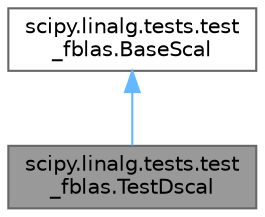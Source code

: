 digraph "scipy.linalg.tests.test_fblas.TestDscal"
{
 // LATEX_PDF_SIZE
  bgcolor="transparent";
  edge [fontname=Helvetica,fontsize=10,labelfontname=Helvetica,labelfontsize=10];
  node [fontname=Helvetica,fontsize=10,shape=box,height=0.2,width=0.4];
  Node1 [id="Node000001",label="scipy.linalg.tests.test\l_fblas.TestDscal",height=0.2,width=0.4,color="gray40", fillcolor="grey60", style="filled", fontcolor="black",tooltip=" "];
  Node2 -> Node1 [id="edge1_Node000001_Node000002",dir="back",color="steelblue1",style="solid",tooltip=" "];
  Node2 [id="Node000002",label="scipy.linalg.tests.test\l_fblas.BaseScal",height=0.2,width=0.4,color="gray40", fillcolor="white", style="filled",URL="$dd/dc0/classscipy_1_1linalg_1_1tests_1_1test__fblas_1_1BaseScal.html",tooltip=" "];
}
